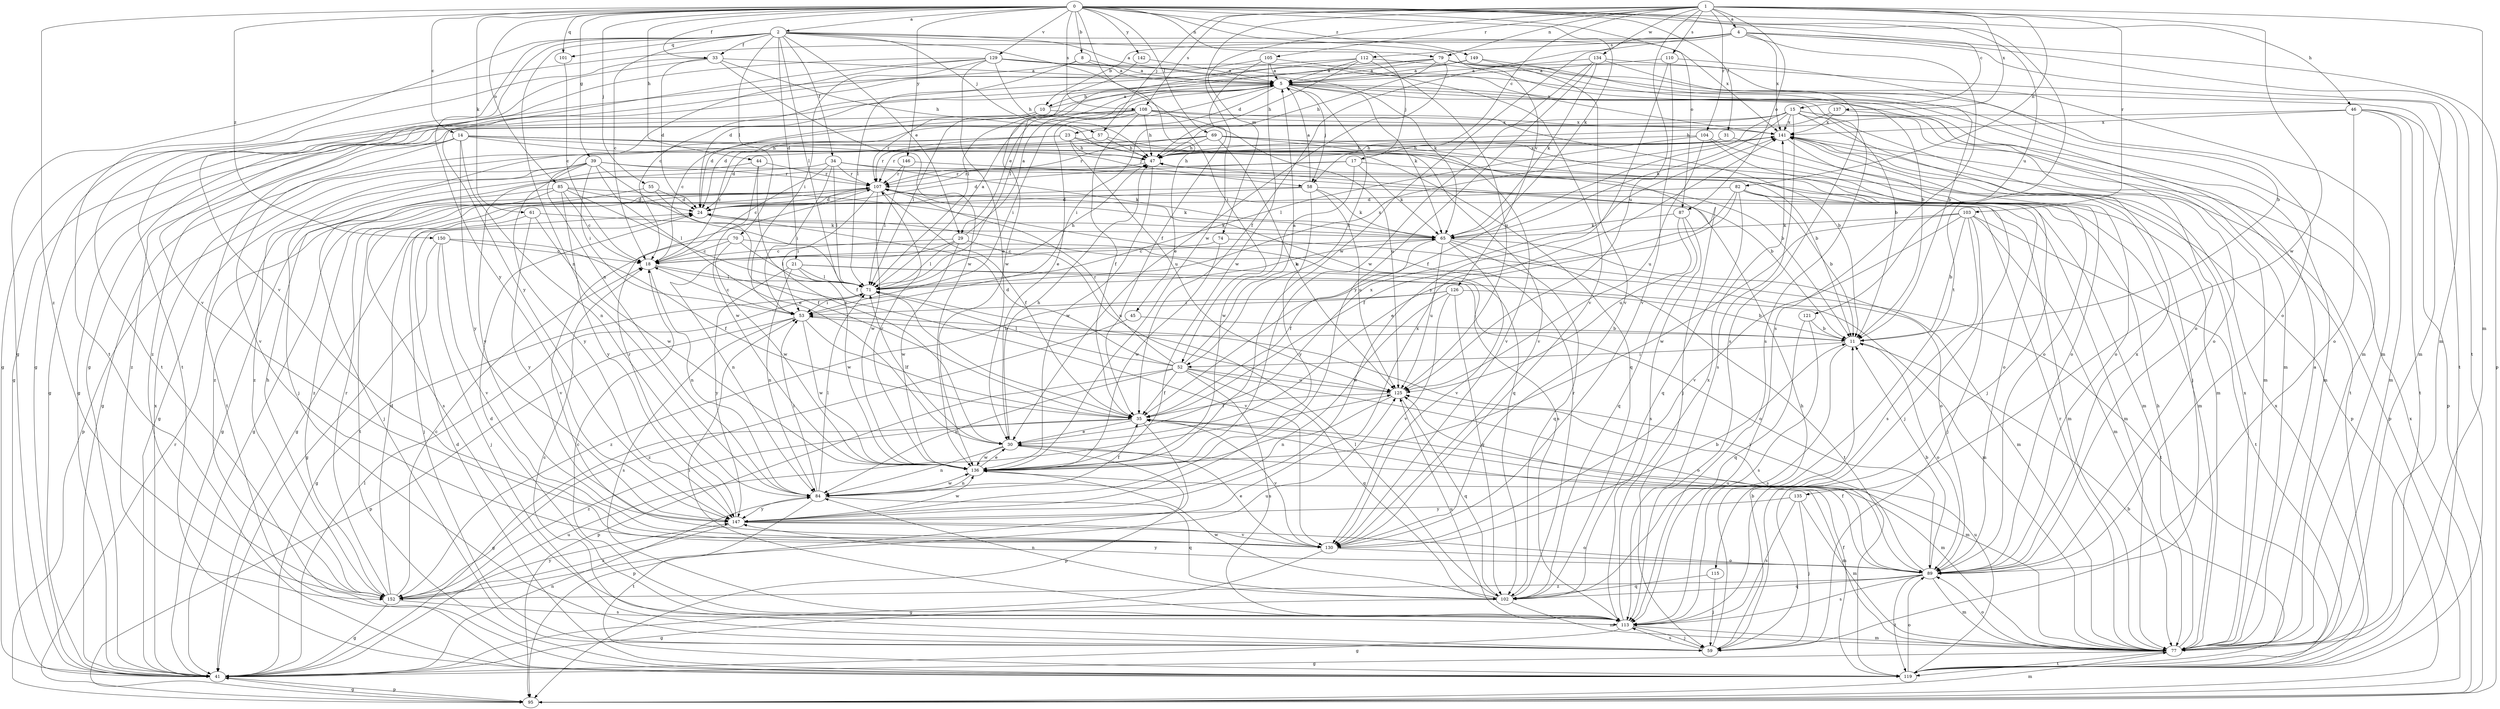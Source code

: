 strict digraph  {
0;
1;
2;
4;
5;
8;
10;
11;
14;
15;
17;
18;
21;
23;
24;
29;
30;
31;
33;
34;
35;
39;
41;
44;
45;
46;
47;
52;
53;
55;
57;
58;
59;
61;
65;
69;
70;
71;
74;
77;
79;
82;
84;
85;
87;
89;
95;
101;
102;
103;
104;
105;
107;
108;
110;
112;
113;
115;
119;
121;
125;
126;
129;
130;
134;
135;
136;
137;
141;
142;
146;
147;
149;
150;
152;
0 -> 2  [label=a];
0 -> 8  [label=b];
0 -> 14  [label=c];
0 -> 15  [label=c];
0 -> 31  [label=f];
0 -> 33  [label=f];
0 -> 39  [label=g];
0 -> 44  [label=h];
0 -> 45  [label=h];
0 -> 46  [label=h];
0 -> 55  [label=j];
0 -> 61  [label=k];
0 -> 65  [label=k];
0 -> 69  [label=l];
0 -> 79  [label=n];
0 -> 85  [label=o];
0 -> 87  [label=o];
0 -> 101  [label=q];
0 -> 108  [label=s];
0 -> 115  [label=t];
0 -> 121  [label=u];
0 -> 126  [label=v];
0 -> 129  [label=v];
0 -> 142  [label=y];
0 -> 146  [label=y];
0 -> 149  [label=z];
0 -> 150  [label=z];
0 -> 152  [label=z];
1 -> 4  [label=a];
1 -> 17  [label=c];
1 -> 57  [label=j];
1 -> 74  [label=m];
1 -> 77  [label=m];
1 -> 79  [label=n];
1 -> 82  [label=n];
1 -> 87  [label=o];
1 -> 103  [label=r];
1 -> 104  [label=r];
1 -> 105  [label=r];
1 -> 108  [label=s];
1 -> 110  [label=s];
1 -> 125  [label=u];
1 -> 134  [label=w];
1 -> 135  [label=w];
1 -> 136  [label=w];
1 -> 137  [label=x];
2 -> 5  [label=a];
2 -> 18  [label=c];
2 -> 21  [label=d];
2 -> 29  [label=e];
2 -> 33  [label=f];
2 -> 34  [label=f];
2 -> 52  [label=i];
2 -> 57  [label=j];
2 -> 58  [label=j];
2 -> 70  [label=l];
2 -> 71  [label=l];
2 -> 84  [label=n];
2 -> 101  [label=q];
2 -> 119  [label=t];
2 -> 130  [label=v];
2 -> 141  [label=x];
2 -> 147  [label=y];
4 -> 10  [label=b];
4 -> 35  [label=f];
4 -> 41  [label=g];
4 -> 77  [label=m];
4 -> 95  [label=p];
4 -> 112  [label=s];
4 -> 113  [label=s];
4 -> 119  [label=t];
4 -> 136  [label=w];
4 -> 141  [label=x];
5 -> 10  [label=b];
5 -> 11  [label=b];
5 -> 23  [label=d];
5 -> 29  [label=e];
5 -> 30  [label=e];
5 -> 41  [label=g];
5 -> 52  [label=i];
5 -> 58  [label=j];
5 -> 65  [label=k];
5 -> 77  [label=m];
5 -> 89  [label=o];
8 -> 5  [label=a];
8 -> 71  [label=l];
8 -> 119  [label=t];
8 -> 141  [label=x];
10 -> 5  [label=a];
10 -> 24  [label=d];
10 -> 71  [label=l];
10 -> 107  [label=r];
10 -> 141  [label=x];
11 -> 52  [label=i];
11 -> 89  [label=o];
11 -> 113  [label=s];
14 -> 11  [label=b];
14 -> 47  [label=h];
14 -> 58  [label=j];
14 -> 84  [label=n];
14 -> 102  [label=q];
14 -> 119  [label=t];
14 -> 130  [label=v];
14 -> 147  [label=y];
14 -> 152  [label=z];
15 -> 35  [label=f];
15 -> 41  [label=g];
15 -> 53  [label=i];
15 -> 59  [label=j];
15 -> 65  [label=k];
15 -> 77  [label=m];
15 -> 89  [label=o];
15 -> 113  [label=s];
15 -> 119  [label=t];
15 -> 141  [label=x];
17 -> 24  [label=d];
17 -> 65  [label=k];
17 -> 77  [label=m];
17 -> 107  [label=r];
17 -> 136  [label=w];
18 -> 71  [label=l];
18 -> 84  [label=n];
18 -> 130  [label=v];
21 -> 71  [label=l];
21 -> 77  [label=m];
21 -> 84  [label=n];
21 -> 89  [label=o];
21 -> 136  [label=w];
21 -> 147  [label=y];
23 -> 18  [label=c];
23 -> 41  [label=g];
23 -> 47  [label=h];
23 -> 77  [label=m];
23 -> 107  [label=r];
23 -> 125  [label=u];
23 -> 130  [label=v];
24 -> 65  [label=k];
24 -> 113  [label=s];
29 -> 5  [label=a];
29 -> 18  [label=c];
29 -> 71  [label=l];
29 -> 84  [label=n];
29 -> 125  [label=u];
29 -> 136  [label=w];
30 -> 47  [label=h];
30 -> 71  [label=l];
30 -> 77  [label=m];
30 -> 84  [label=n];
30 -> 95  [label=p];
30 -> 136  [label=w];
30 -> 141  [label=x];
31 -> 47  [label=h];
31 -> 95  [label=p];
33 -> 5  [label=a];
33 -> 24  [label=d];
33 -> 41  [label=g];
33 -> 47  [label=h];
33 -> 130  [label=v];
33 -> 136  [label=w];
34 -> 18  [label=c];
34 -> 53  [label=i];
34 -> 65  [label=k];
34 -> 71  [label=l];
34 -> 89  [label=o];
34 -> 107  [label=r];
34 -> 152  [label=z];
35 -> 30  [label=e];
35 -> 41  [label=g];
35 -> 77  [label=m];
35 -> 95  [label=p];
35 -> 130  [label=v];
35 -> 152  [label=z];
39 -> 30  [label=e];
39 -> 35  [label=f];
39 -> 41  [label=g];
39 -> 53  [label=i];
39 -> 77  [label=m];
39 -> 95  [label=p];
39 -> 107  [label=r];
39 -> 147  [label=y];
39 -> 152  [label=z];
41 -> 71  [label=l];
41 -> 84  [label=n];
41 -> 95  [label=p];
41 -> 125  [label=u];
41 -> 141  [label=x];
44 -> 30  [label=e];
44 -> 107  [label=r];
44 -> 136  [label=w];
44 -> 147  [label=y];
45 -> 11  [label=b];
45 -> 152  [label=z];
46 -> 47  [label=h];
46 -> 77  [label=m];
46 -> 89  [label=o];
46 -> 95  [label=p];
46 -> 119  [label=t];
46 -> 141  [label=x];
47 -> 107  [label=r];
47 -> 136  [label=w];
47 -> 141  [label=x];
52 -> 5  [label=a];
52 -> 24  [label=d];
52 -> 35  [label=f];
52 -> 71  [label=l];
52 -> 84  [label=n];
52 -> 89  [label=o];
52 -> 95  [label=p];
52 -> 102  [label=q];
52 -> 107  [label=r];
52 -> 113  [label=s];
52 -> 125  [label=u];
53 -> 11  [label=b];
53 -> 18  [label=c];
53 -> 35  [label=f];
53 -> 95  [label=p];
53 -> 113  [label=s];
53 -> 136  [label=w];
55 -> 24  [label=d];
55 -> 35  [label=f];
55 -> 152  [label=z];
57 -> 47  [label=h];
57 -> 59  [label=j];
57 -> 107  [label=r];
58 -> 5  [label=a];
58 -> 24  [label=d];
58 -> 41  [label=g];
58 -> 65  [label=k];
58 -> 77  [label=m];
58 -> 125  [label=u];
58 -> 147  [label=y];
59 -> 11  [label=b];
59 -> 18  [label=c];
59 -> 47  [label=h];
59 -> 113  [label=s];
61 -> 59  [label=j];
61 -> 65  [label=k];
61 -> 136  [label=w];
61 -> 147  [label=y];
65 -> 18  [label=c];
65 -> 35  [label=f];
65 -> 77  [label=m];
65 -> 102  [label=q];
65 -> 119  [label=t];
65 -> 125  [label=u];
65 -> 130  [label=v];
69 -> 11  [label=b];
69 -> 24  [label=d];
69 -> 47  [label=h];
69 -> 59  [label=j];
69 -> 89  [label=o];
69 -> 107  [label=r];
69 -> 125  [label=u];
69 -> 130  [label=v];
70 -> 18  [label=c];
70 -> 71  [label=l];
70 -> 89  [label=o];
70 -> 130  [label=v];
70 -> 136  [label=w];
71 -> 5  [label=a];
71 -> 41  [label=g];
71 -> 47  [label=h];
71 -> 53  [label=i];
71 -> 65  [label=k];
71 -> 141  [label=x];
74 -> 18  [label=c];
74 -> 119  [label=t];
74 -> 136  [label=w];
77 -> 5  [label=a];
77 -> 41  [label=g];
77 -> 47  [label=h];
77 -> 89  [label=o];
77 -> 107  [label=r];
77 -> 119  [label=t];
77 -> 141  [label=x];
79 -> 5  [label=a];
79 -> 11  [label=b];
79 -> 18  [label=c];
79 -> 30  [label=e];
79 -> 47  [label=h];
79 -> 71  [label=l];
79 -> 77  [label=m];
79 -> 89  [label=o];
79 -> 119  [label=t];
82 -> 11  [label=b];
82 -> 24  [label=d];
82 -> 30  [label=e];
82 -> 35  [label=f];
82 -> 59  [label=j];
82 -> 77  [label=m];
82 -> 102  [label=q];
84 -> 35  [label=f];
84 -> 53  [label=i];
84 -> 71  [label=l];
84 -> 102  [label=q];
84 -> 119  [label=t];
84 -> 136  [label=w];
84 -> 147  [label=y];
85 -> 18  [label=c];
85 -> 24  [label=d];
85 -> 41  [label=g];
85 -> 59  [label=j];
85 -> 71  [label=l];
85 -> 102  [label=q];
85 -> 147  [label=y];
87 -> 65  [label=k];
87 -> 102  [label=q];
87 -> 113  [label=s];
87 -> 125  [label=u];
89 -> 11  [label=b];
89 -> 35  [label=f];
89 -> 53  [label=i];
89 -> 77  [label=m];
89 -> 102  [label=q];
89 -> 113  [label=s];
89 -> 119  [label=t];
89 -> 125  [label=u];
89 -> 141  [label=x];
89 -> 147  [label=y];
89 -> 152  [label=z];
95 -> 41  [label=g];
95 -> 77  [label=m];
95 -> 107  [label=r];
95 -> 141  [label=x];
101 -> 18  [label=c];
102 -> 41  [label=g];
102 -> 71  [label=l];
102 -> 77  [label=m];
102 -> 84  [label=n];
102 -> 107  [label=r];
102 -> 136  [label=w];
103 -> 11  [label=b];
103 -> 59  [label=j];
103 -> 65  [label=k];
103 -> 77  [label=m];
103 -> 113  [label=s];
103 -> 119  [label=t];
103 -> 130  [label=v];
103 -> 136  [label=w];
104 -> 47  [label=h];
104 -> 59  [label=j];
104 -> 71  [label=l];
104 -> 89  [label=o];
104 -> 125  [label=u];
105 -> 5  [label=a];
105 -> 35  [label=f];
105 -> 41  [label=g];
105 -> 130  [label=v];
105 -> 136  [label=w];
107 -> 24  [label=d];
107 -> 35  [label=f];
107 -> 41  [label=g];
107 -> 53  [label=i];
107 -> 65  [label=k];
107 -> 113  [label=s];
107 -> 119  [label=t];
107 -> 136  [label=w];
108 -> 11  [label=b];
108 -> 18  [label=c];
108 -> 24  [label=d];
108 -> 35  [label=f];
108 -> 41  [label=g];
108 -> 47  [label=h];
108 -> 53  [label=i];
108 -> 125  [label=u];
108 -> 141  [label=x];
110 -> 5  [label=a];
110 -> 11  [label=b];
110 -> 130  [label=v];
110 -> 147  [label=y];
112 -> 5  [label=a];
112 -> 41  [label=g];
112 -> 47  [label=h];
112 -> 71  [label=l];
112 -> 113  [label=s];
112 -> 125  [label=u];
113 -> 18  [label=c];
113 -> 24  [label=d];
113 -> 41  [label=g];
113 -> 53  [label=i];
113 -> 59  [label=j];
113 -> 77  [label=m];
113 -> 125  [label=u];
113 -> 141  [label=x];
115 -> 59  [label=j];
115 -> 102  [label=q];
119 -> 11  [label=b];
119 -> 24  [label=d];
119 -> 35  [label=f];
119 -> 89  [label=o];
119 -> 125  [label=u];
119 -> 141  [label=x];
121 -> 11  [label=b];
121 -> 102  [label=q];
121 -> 113  [label=s];
125 -> 35  [label=f];
125 -> 84  [label=n];
125 -> 102  [label=q];
126 -> 11  [label=b];
126 -> 53  [label=i];
126 -> 102  [label=q];
126 -> 130  [label=v];
126 -> 136  [label=w];
126 -> 152  [label=z];
129 -> 5  [label=a];
129 -> 30  [label=e];
129 -> 47  [label=h];
129 -> 53  [label=i];
129 -> 65  [label=k];
129 -> 77  [label=m];
129 -> 84  [label=n];
129 -> 119  [label=t];
129 -> 147  [label=y];
130 -> 11  [label=b];
130 -> 30  [label=e];
130 -> 41  [label=g];
130 -> 89  [label=o];
134 -> 5  [label=a];
134 -> 65  [label=k];
134 -> 77  [label=m];
134 -> 113  [label=s];
134 -> 136  [label=w];
134 -> 147  [label=y];
135 -> 59  [label=j];
135 -> 77  [label=m];
135 -> 113  [label=s];
135 -> 147  [label=y];
136 -> 30  [label=e];
136 -> 77  [label=m];
136 -> 84  [label=n];
136 -> 107  [label=r];
137 -> 77  [label=m];
137 -> 141  [label=x];
137 -> 152  [label=z];
141 -> 47  [label=h];
141 -> 89  [label=o];
141 -> 95  [label=p];
142 -> 5  [label=a];
142 -> 136  [label=w];
146 -> 11  [label=b];
146 -> 71  [label=l];
146 -> 107  [label=r];
147 -> 89  [label=o];
147 -> 107  [label=r];
147 -> 130  [label=v];
147 -> 136  [label=w];
147 -> 141  [label=x];
147 -> 152  [label=z];
149 -> 5  [label=a];
149 -> 11  [label=b];
149 -> 24  [label=d];
149 -> 130  [label=v];
150 -> 18  [label=c];
150 -> 35  [label=f];
150 -> 41  [label=g];
150 -> 59  [label=j];
150 -> 130  [label=v];
152 -> 18  [label=c];
152 -> 24  [label=d];
152 -> 41  [label=g];
152 -> 47  [label=h];
152 -> 107  [label=r];
152 -> 113  [label=s];
152 -> 125  [label=u];
152 -> 147  [label=y];
}
